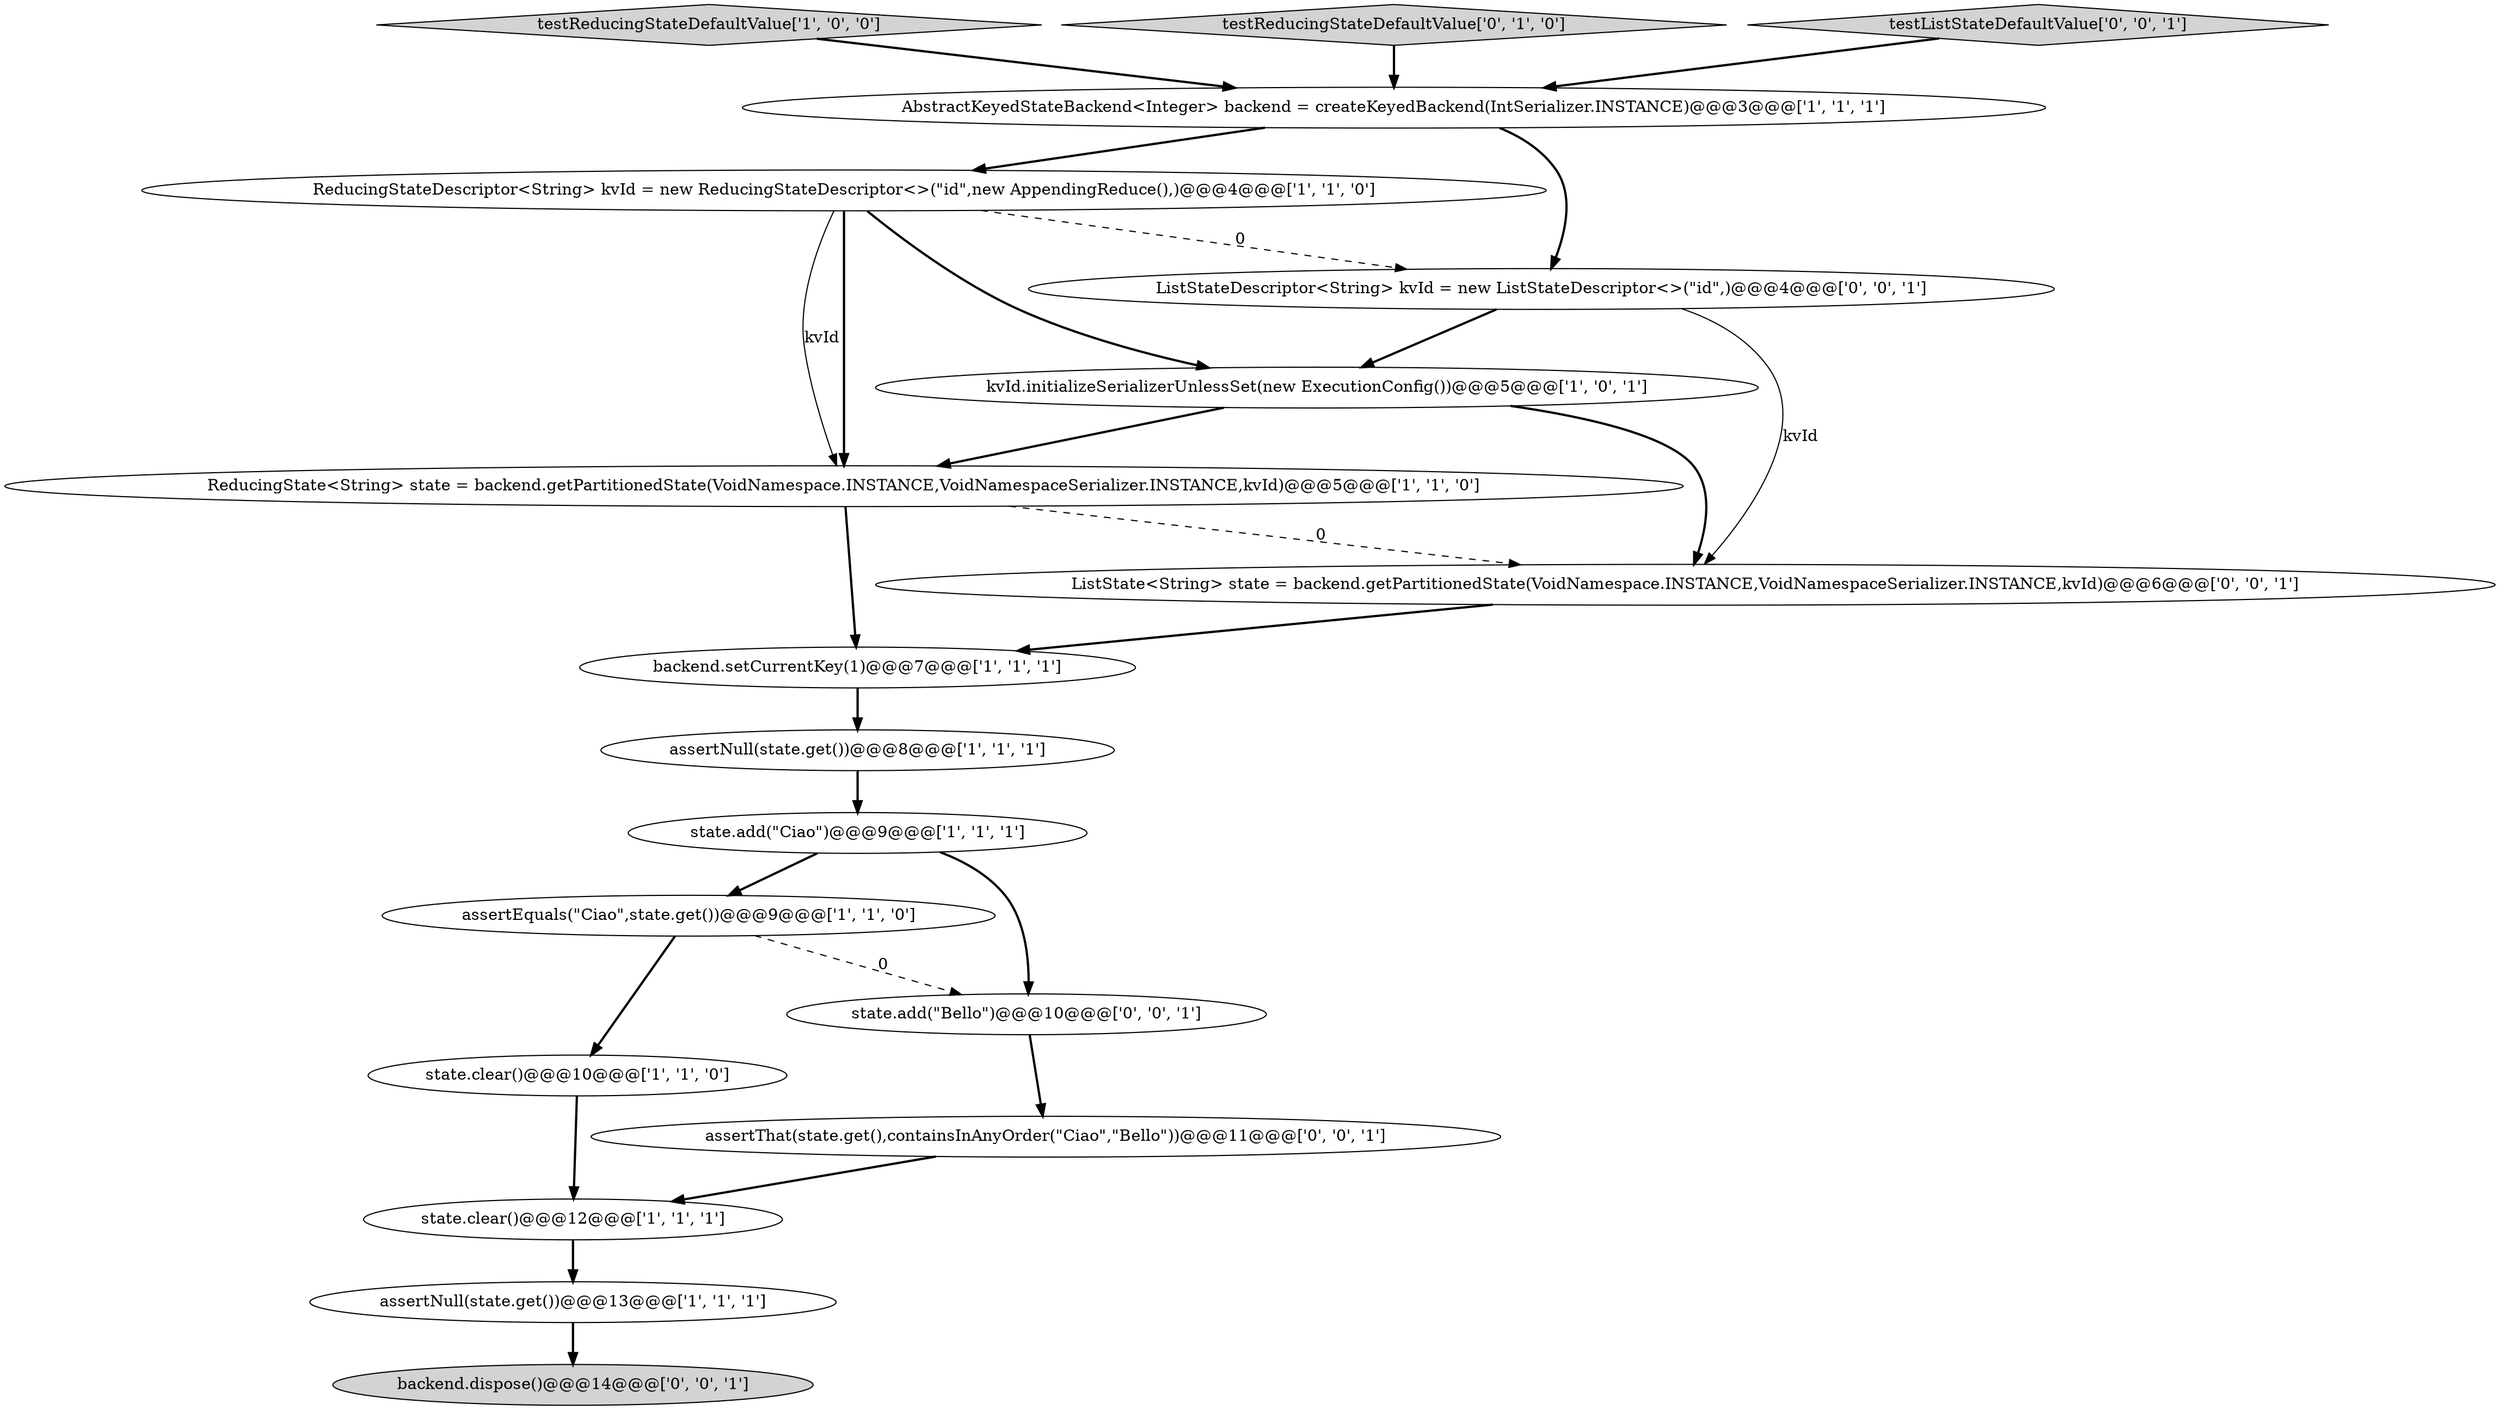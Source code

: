 digraph {
5 [style = filled, label = "ReducingStateDescriptor<String> kvId = new ReducingStateDescriptor<>(\"id\",new AppendingReduce(),)@@@4@@@['1', '1', '0']", fillcolor = white, shape = ellipse image = "AAA0AAABBB1BBB"];
1 [style = filled, label = "assertNull(state.get())@@@8@@@['1', '1', '1']", fillcolor = white, shape = ellipse image = "AAA0AAABBB1BBB"];
8 [style = filled, label = "assertEquals(\"Ciao\",state.get())@@@9@@@['1', '1', '0']", fillcolor = white, shape = ellipse image = "AAA0AAABBB1BBB"];
17 [style = filled, label = "ListState<String> state = backend.getPartitionedState(VoidNamespace.INSTANCE,VoidNamespaceSerializer.INSTANCE,kvId)@@@6@@@['0', '0', '1']", fillcolor = white, shape = ellipse image = "AAA0AAABBB3BBB"];
18 [style = filled, label = "ListStateDescriptor<String> kvId = new ListStateDescriptor<>(\"id\",)@@@4@@@['0', '0', '1']", fillcolor = white, shape = ellipse image = "AAA0AAABBB3BBB"];
2 [style = filled, label = "state.clear()@@@12@@@['1', '1', '1']", fillcolor = white, shape = ellipse image = "AAA0AAABBB1BBB"];
4 [style = filled, label = "assertNull(state.get())@@@13@@@['1', '1', '1']", fillcolor = white, shape = ellipse image = "AAA0AAABBB1BBB"];
6 [style = filled, label = "state.clear()@@@10@@@['1', '1', '0']", fillcolor = white, shape = ellipse image = "AAA0AAABBB1BBB"];
9 [style = filled, label = "kvId.initializeSerializerUnlessSet(new ExecutionConfig())@@@5@@@['1', '0', '1']", fillcolor = white, shape = ellipse image = "AAA0AAABBB1BBB"];
3 [style = filled, label = "AbstractKeyedStateBackend<Integer> backend = createKeyedBackend(IntSerializer.INSTANCE)@@@3@@@['1', '1', '1']", fillcolor = white, shape = ellipse image = "AAA0AAABBB1BBB"];
0 [style = filled, label = "testReducingStateDefaultValue['1', '0', '0']", fillcolor = lightgray, shape = diamond image = "AAA0AAABBB1BBB"];
7 [style = filled, label = "state.add(\"Ciao\")@@@9@@@['1', '1', '1']", fillcolor = white, shape = ellipse image = "AAA0AAABBB1BBB"];
11 [style = filled, label = "backend.setCurrentKey(1)@@@7@@@['1', '1', '1']", fillcolor = white, shape = ellipse image = "AAA0AAABBB1BBB"];
12 [style = filled, label = "testReducingStateDefaultValue['0', '1', '0']", fillcolor = lightgray, shape = diamond image = "AAA0AAABBB2BBB"];
14 [style = filled, label = "state.add(\"Bello\")@@@10@@@['0', '0', '1']", fillcolor = white, shape = ellipse image = "AAA0AAABBB3BBB"];
10 [style = filled, label = "ReducingState<String> state = backend.getPartitionedState(VoidNamespace.INSTANCE,VoidNamespaceSerializer.INSTANCE,kvId)@@@5@@@['1', '1', '0']", fillcolor = white, shape = ellipse image = "AAA0AAABBB1BBB"];
13 [style = filled, label = "backend.dispose()@@@14@@@['0', '0', '1']", fillcolor = lightgray, shape = ellipse image = "AAA0AAABBB3BBB"];
15 [style = filled, label = "testListStateDefaultValue['0', '0', '1']", fillcolor = lightgray, shape = diamond image = "AAA0AAABBB3BBB"];
16 [style = filled, label = "assertThat(state.get(),containsInAnyOrder(\"Ciao\",\"Bello\"))@@@11@@@['0', '0', '1']", fillcolor = white, shape = ellipse image = "AAA0AAABBB3BBB"];
0->3 [style = bold, label=""];
14->16 [style = bold, label=""];
5->10 [style = bold, label=""];
5->10 [style = solid, label="kvId"];
5->9 [style = bold, label=""];
18->17 [style = solid, label="kvId"];
11->1 [style = bold, label=""];
4->13 [style = bold, label=""];
9->17 [style = bold, label=""];
8->6 [style = bold, label=""];
9->10 [style = bold, label=""];
8->14 [style = dashed, label="0"];
16->2 [style = bold, label=""];
5->18 [style = dashed, label="0"];
7->8 [style = bold, label=""];
15->3 [style = bold, label=""];
2->4 [style = bold, label=""];
1->7 [style = bold, label=""];
3->18 [style = bold, label=""];
6->2 [style = bold, label=""];
7->14 [style = bold, label=""];
3->5 [style = bold, label=""];
10->11 [style = bold, label=""];
18->9 [style = bold, label=""];
10->17 [style = dashed, label="0"];
12->3 [style = bold, label=""];
17->11 [style = bold, label=""];
}
